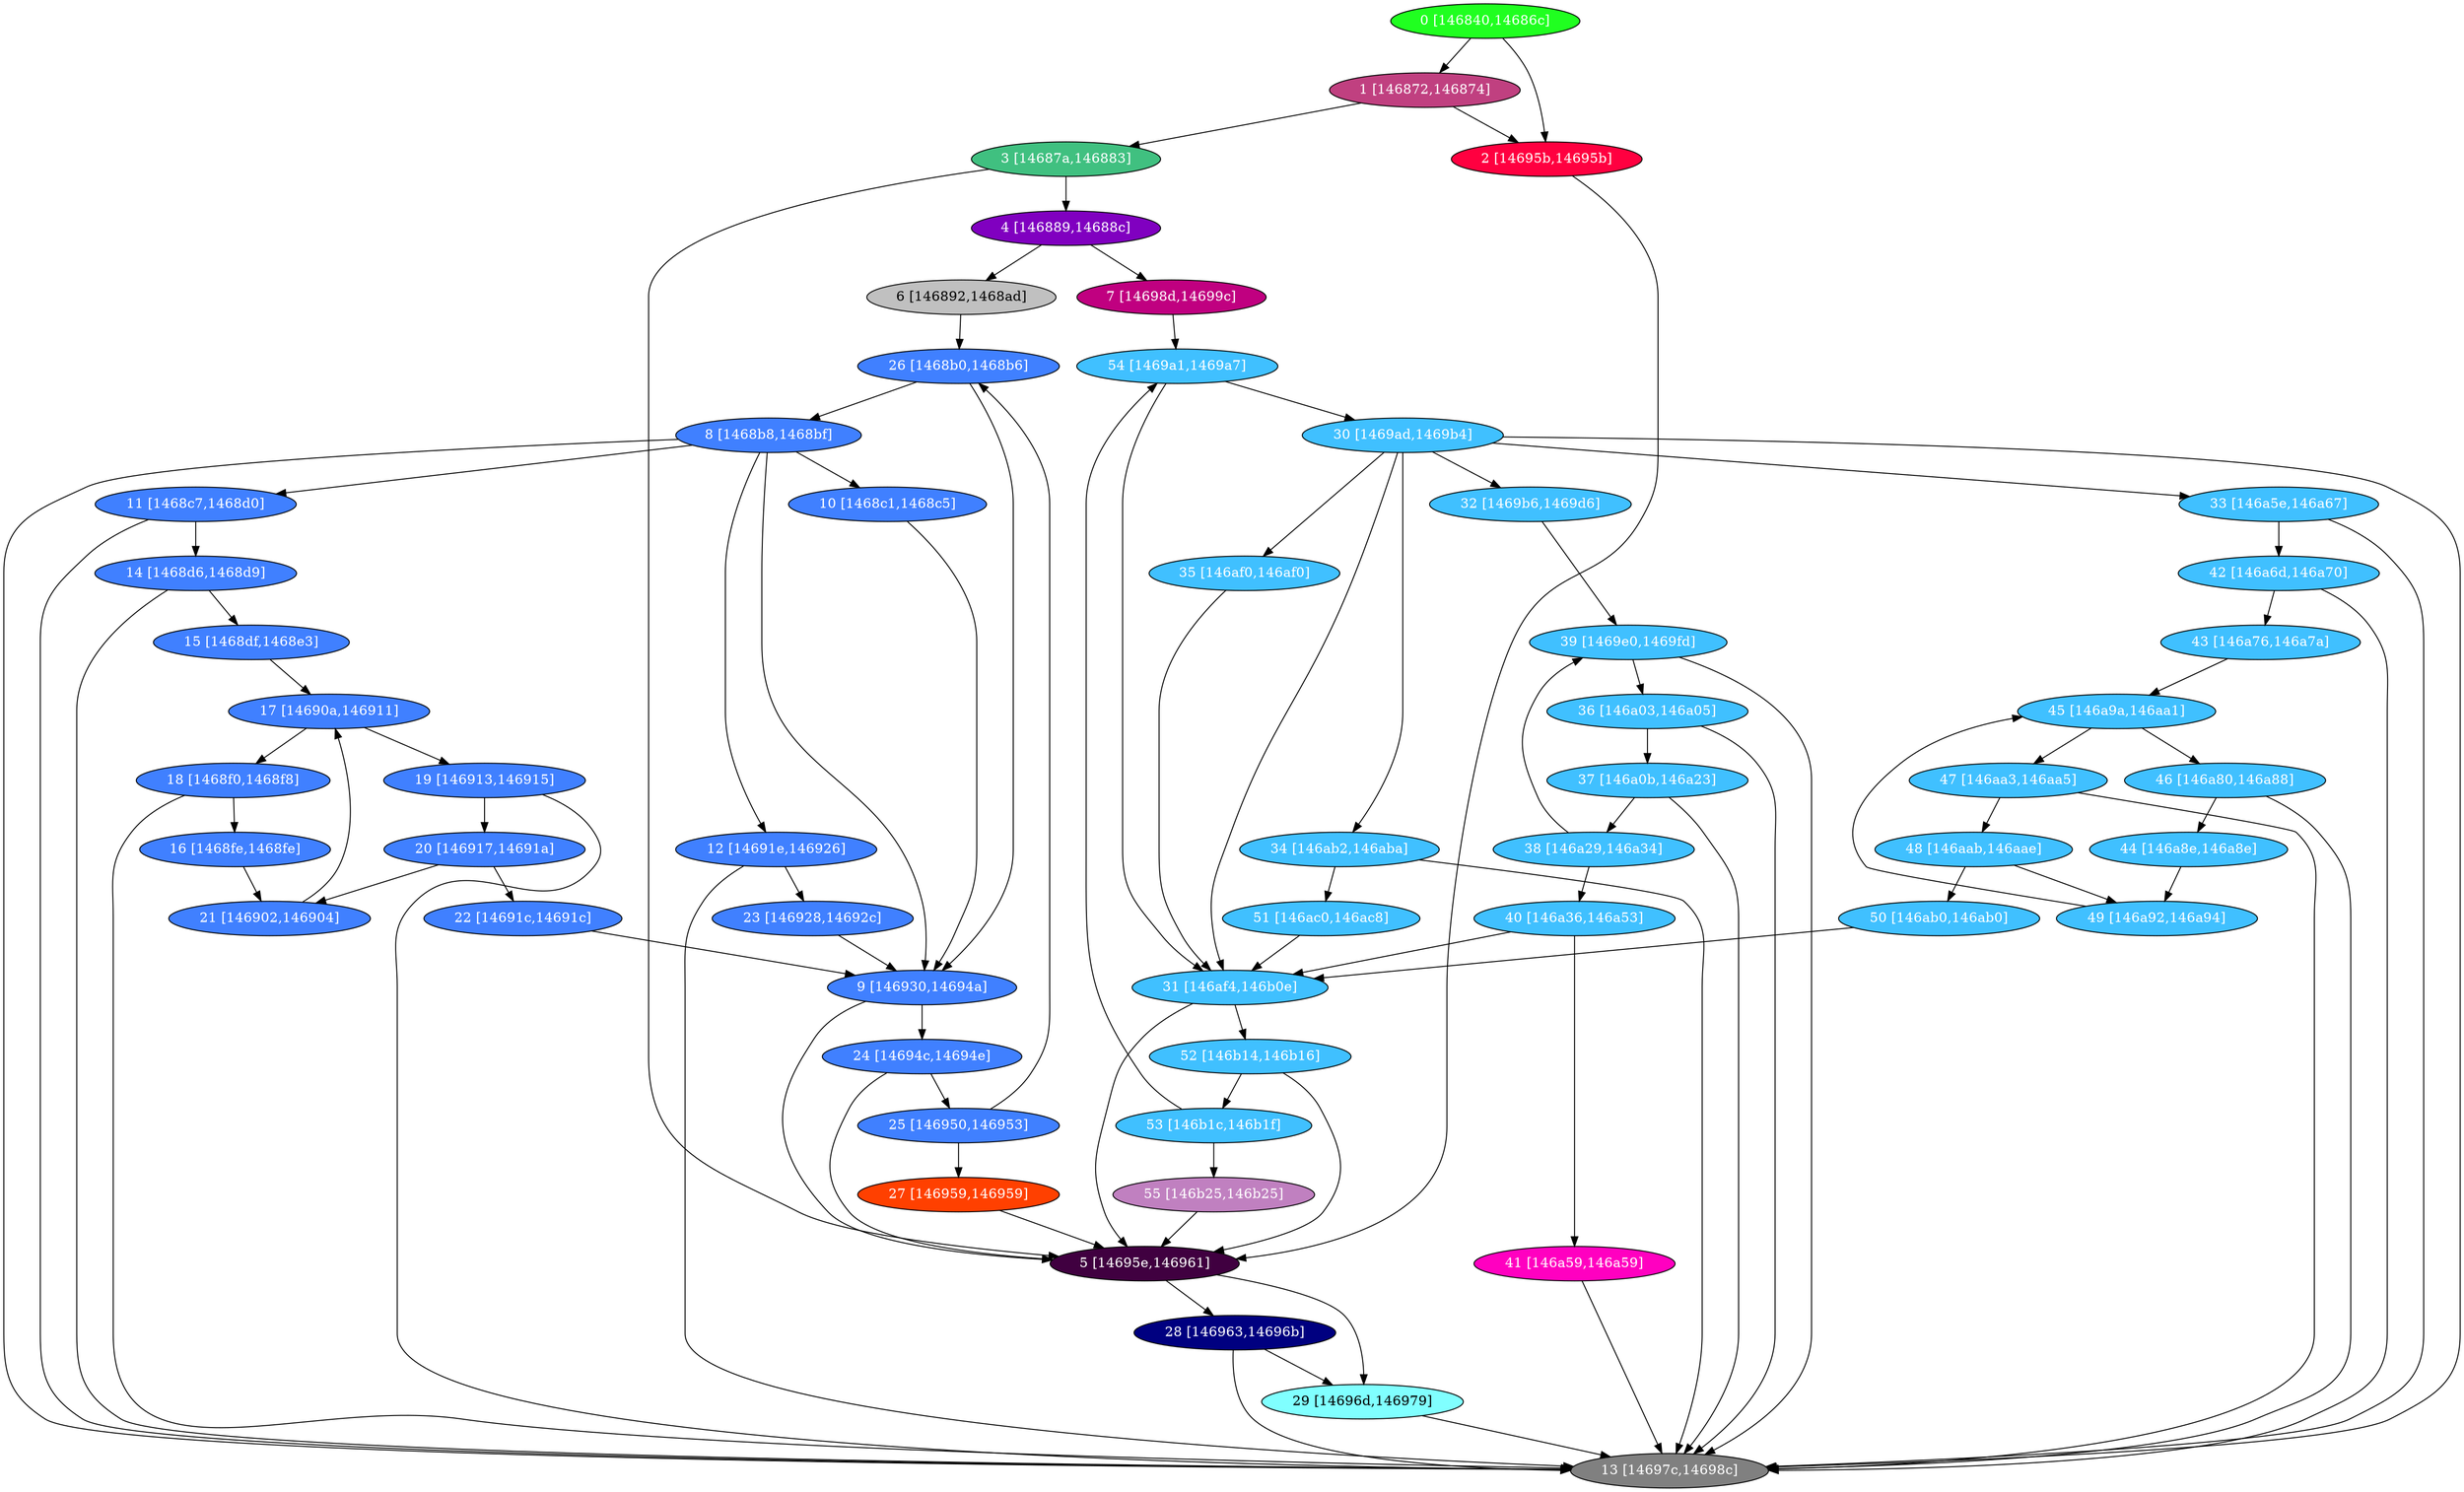 diGraph libnss3{
	libnss3_0  [style=filled fillcolor="#20FF20" fontcolor="#ffffff" shape=oval label="0 [146840,14686c]"]
	libnss3_1  [style=filled fillcolor="#C04080" fontcolor="#ffffff" shape=oval label="1 [146872,146874]"]
	libnss3_2  [style=filled fillcolor="#FF0040" fontcolor="#ffffff" shape=oval label="2 [14695b,14695b]"]
	libnss3_3  [style=filled fillcolor="#40C080" fontcolor="#ffffff" shape=oval label="3 [14687a,146883]"]
	libnss3_4  [style=filled fillcolor="#8000C0" fontcolor="#ffffff" shape=oval label="4 [146889,14688c]"]
	libnss3_5  [style=filled fillcolor="#400040" fontcolor="#ffffff" shape=oval label="5 [14695e,146961]"]
	libnss3_6  [style=filled fillcolor="#C0C0C0" fontcolor="#000000" shape=oval label="6 [146892,1468ad]"]
	libnss3_7  [style=filled fillcolor="#C00080" fontcolor="#ffffff" shape=oval label="7 [14698d,14699c]"]
	libnss3_8  [style=filled fillcolor="#4080FF" fontcolor="#ffffff" shape=oval label="8 [1468b8,1468bf]"]
	libnss3_9  [style=filled fillcolor="#4080FF" fontcolor="#ffffff" shape=oval label="9 [146930,14694a]"]
	libnss3_a  [style=filled fillcolor="#4080FF" fontcolor="#ffffff" shape=oval label="10 [1468c1,1468c5]"]
	libnss3_b  [style=filled fillcolor="#4080FF" fontcolor="#ffffff" shape=oval label="11 [1468c7,1468d0]"]
	libnss3_c  [style=filled fillcolor="#4080FF" fontcolor="#ffffff" shape=oval label="12 [14691e,146926]"]
	libnss3_d  [style=filled fillcolor="#808080" fontcolor="#ffffff" shape=oval label="13 [14697c,14698c]"]
	libnss3_e  [style=filled fillcolor="#4080FF" fontcolor="#ffffff" shape=oval label="14 [1468d6,1468d9]"]
	libnss3_f  [style=filled fillcolor="#4080FF" fontcolor="#ffffff" shape=oval label="15 [1468df,1468e3]"]
	libnss3_10  [style=filled fillcolor="#4080FF" fontcolor="#ffffff" shape=oval label="16 [1468fe,1468fe]"]
	libnss3_11  [style=filled fillcolor="#4080FF" fontcolor="#ffffff" shape=oval label="17 [14690a,146911]"]
	libnss3_12  [style=filled fillcolor="#4080FF" fontcolor="#ffffff" shape=oval label="18 [1468f0,1468f8]"]
	libnss3_13  [style=filled fillcolor="#4080FF" fontcolor="#ffffff" shape=oval label="19 [146913,146915]"]
	libnss3_14  [style=filled fillcolor="#4080FF" fontcolor="#ffffff" shape=oval label="20 [146917,14691a]"]
	libnss3_15  [style=filled fillcolor="#4080FF" fontcolor="#ffffff" shape=oval label="21 [146902,146904]"]
	libnss3_16  [style=filled fillcolor="#4080FF" fontcolor="#ffffff" shape=oval label="22 [14691c,14691c]"]
	libnss3_17  [style=filled fillcolor="#4080FF" fontcolor="#ffffff" shape=oval label="23 [146928,14692c]"]
	libnss3_18  [style=filled fillcolor="#4080FF" fontcolor="#ffffff" shape=oval label="24 [14694c,14694e]"]
	libnss3_19  [style=filled fillcolor="#4080FF" fontcolor="#ffffff" shape=oval label="25 [146950,146953]"]
	libnss3_1a  [style=filled fillcolor="#4080FF" fontcolor="#ffffff" shape=oval label="26 [1468b0,1468b6]"]
	libnss3_1b  [style=filled fillcolor="#FF4000" fontcolor="#ffffff" shape=oval label="27 [146959,146959]"]
	libnss3_1c  [style=filled fillcolor="#000080" fontcolor="#ffffff" shape=oval label="28 [146963,14696b]"]
	libnss3_1d  [style=filled fillcolor="#80FFFF" fontcolor="#000000" shape=oval label="29 [14696d,146979]"]
	libnss3_1e  [style=filled fillcolor="#40C0FF" fontcolor="#ffffff" shape=oval label="30 [1469ad,1469b4]"]
	libnss3_1f  [style=filled fillcolor="#40C0FF" fontcolor="#ffffff" shape=oval label="31 [146af4,146b0e]"]
	libnss3_20  [style=filled fillcolor="#40C0FF" fontcolor="#ffffff" shape=oval label="32 [1469b6,1469d6]"]
	libnss3_21  [style=filled fillcolor="#40C0FF" fontcolor="#ffffff" shape=oval label="33 [146a5e,146a67]"]
	libnss3_22  [style=filled fillcolor="#40C0FF" fontcolor="#ffffff" shape=oval label="34 [146ab2,146aba]"]
	libnss3_23  [style=filled fillcolor="#40C0FF" fontcolor="#ffffff" shape=oval label="35 [146af0,146af0]"]
	libnss3_24  [style=filled fillcolor="#40C0FF" fontcolor="#ffffff" shape=oval label="36 [146a03,146a05]"]
	libnss3_25  [style=filled fillcolor="#40C0FF" fontcolor="#ffffff" shape=oval label="37 [146a0b,146a23]"]
	libnss3_26  [style=filled fillcolor="#40C0FF" fontcolor="#ffffff" shape=oval label="38 [146a29,146a34]"]
	libnss3_27  [style=filled fillcolor="#40C0FF" fontcolor="#ffffff" shape=oval label="39 [1469e0,1469fd]"]
	libnss3_28  [style=filled fillcolor="#40C0FF" fontcolor="#ffffff" shape=oval label="40 [146a36,146a53]"]
	libnss3_29  [style=filled fillcolor="#FF00C0" fontcolor="#ffffff" shape=oval label="41 [146a59,146a59]"]
	libnss3_2a  [style=filled fillcolor="#40C0FF" fontcolor="#ffffff" shape=oval label="42 [146a6d,146a70]"]
	libnss3_2b  [style=filled fillcolor="#40C0FF" fontcolor="#ffffff" shape=oval label="43 [146a76,146a7a]"]
	libnss3_2c  [style=filled fillcolor="#40C0FF" fontcolor="#ffffff" shape=oval label="44 [146a8e,146a8e]"]
	libnss3_2d  [style=filled fillcolor="#40C0FF" fontcolor="#ffffff" shape=oval label="45 [146a9a,146aa1]"]
	libnss3_2e  [style=filled fillcolor="#40C0FF" fontcolor="#ffffff" shape=oval label="46 [146a80,146a88]"]
	libnss3_2f  [style=filled fillcolor="#40C0FF" fontcolor="#ffffff" shape=oval label="47 [146aa3,146aa5]"]
	libnss3_30  [style=filled fillcolor="#40C0FF" fontcolor="#ffffff" shape=oval label="48 [146aab,146aae]"]
	libnss3_31  [style=filled fillcolor="#40C0FF" fontcolor="#ffffff" shape=oval label="49 [146a92,146a94]"]
	libnss3_32  [style=filled fillcolor="#40C0FF" fontcolor="#ffffff" shape=oval label="50 [146ab0,146ab0]"]
	libnss3_33  [style=filled fillcolor="#40C0FF" fontcolor="#ffffff" shape=oval label="51 [146ac0,146ac8]"]
	libnss3_34  [style=filled fillcolor="#40C0FF" fontcolor="#ffffff" shape=oval label="52 [146b14,146b16]"]
	libnss3_35  [style=filled fillcolor="#40C0FF" fontcolor="#ffffff" shape=oval label="53 [146b1c,146b1f]"]
	libnss3_36  [style=filled fillcolor="#40C0FF" fontcolor="#ffffff" shape=oval label="54 [1469a1,1469a7]"]
	libnss3_37  [style=filled fillcolor="#C080C0" fontcolor="#ffffff" shape=oval label="55 [146b25,146b25]"]

	libnss3_0 -> libnss3_1
	libnss3_0 -> libnss3_2
	libnss3_1 -> libnss3_2
	libnss3_1 -> libnss3_3
	libnss3_2 -> libnss3_5
	libnss3_3 -> libnss3_4
	libnss3_3 -> libnss3_5
	libnss3_4 -> libnss3_6
	libnss3_4 -> libnss3_7
	libnss3_5 -> libnss3_1c
	libnss3_5 -> libnss3_1d
	libnss3_6 -> libnss3_1a
	libnss3_7 -> libnss3_36
	libnss3_8 -> libnss3_9
	libnss3_8 -> libnss3_a
	libnss3_8 -> libnss3_b
	libnss3_8 -> libnss3_c
	libnss3_8 -> libnss3_d
	libnss3_9 -> libnss3_5
	libnss3_9 -> libnss3_18
	libnss3_a -> libnss3_9
	libnss3_b -> libnss3_d
	libnss3_b -> libnss3_e
	libnss3_c -> libnss3_d
	libnss3_c -> libnss3_17
	libnss3_e -> libnss3_d
	libnss3_e -> libnss3_f
	libnss3_f -> libnss3_11
	libnss3_10 -> libnss3_15
	libnss3_11 -> libnss3_12
	libnss3_11 -> libnss3_13
	libnss3_12 -> libnss3_d
	libnss3_12 -> libnss3_10
	libnss3_13 -> libnss3_d
	libnss3_13 -> libnss3_14
	libnss3_14 -> libnss3_15
	libnss3_14 -> libnss3_16
	libnss3_15 -> libnss3_11
	libnss3_16 -> libnss3_9
	libnss3_17 -> libnss3_9
	libnss3_18 -> libnss3_5
	libnss3_18 -> libnss3_19
	libnss3_19 -> libnss3_1a
	libnss3_19 -> libnss3_1b
	libnss3_1a -> libnss3_8
	libnss3_1a -> libnss3_9
	libnss3_1b -> libnss3_5
	libnss3_1c -> libnss3_d
	libnss3_1c -> libnss3_1d
	libnss3_1d -> libnss3_d
	libnss3_1e -> libnss3_d
	libnss3_1e -> libnss3_1f
	libnss3_1e -> libnss3_20
	libnss3_1e -> libnss3_21
	libnss3_1e -> libnss3_22
	libnss3_1e -> libnss3_23
	libnss3_1f -> libnss3_5
	libnss3_1f -> libnss3_34
	libnss3_20 -> libnss3_27
	libnss3_21 -> libnss3_d
	libnss3_21 -> libnss3_2a
	libnss3_22 -> libnss3_d
	libnss3_22 -> libnss3_33
	libnss3_23 -> libnss3_1f
	libnss3_24 -> libnss3_d
	libnss3_24 -> libnss3_25
	libnss3_25 -> libnss3_d
	libnss3_25 -> libnss3_26
	libnss3_26 -> libnss3_27
	libnss3_26 -> libnss3_28
	libnss3_27 -> libnss3_d
	libnss3_27 -> libnss3_24
	libnss3_28 -> libnss3_1f
	libnss3_28 -> libnss3_29
	libnss3_29 -> libnss3_d
	libnss3_2a -> libnss3_d
	libnss3_2a -> libnss3_2b
	libnss3_2b -> libnss3_2d
	libnss3_2c -> libnss3_31
	libnss3_2d -> libnss3_2e
	libnss3_2d -> libnss3_2f
	libnss3_2e -> libnss3_d
	libnss3_2e -> libnss3_2c
	libnss3_2f -> libnss3_d
	libnss3_2f -> libnss3_30
	libnss3_30 -> libnss3_31
	libnss3_30 -> libnss3_32
	libnss3_31 -> libnss3_2d
	libnss3_32 -> libnss3_1f
	libnss3_33 -> libnss3_1f
	libnss3_34 -> libnss3_5
	libnss3_34 -> libnss3_35
	libnss3_35 -> libnss3_36
	libnss3_35 -> libnss3_37
	libnss3_36 -> libnss3_1e
	libnss3_36 -> libnss3_1f
	libnss3_37 -> libnss3_5
}